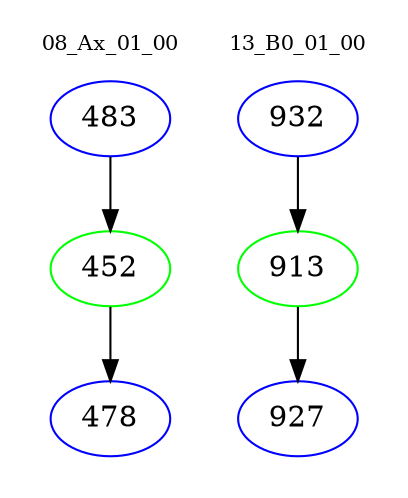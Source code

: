 digraph{
subgraph cluster_0 {
color = white
label = "08_Ax_01_00";
fontsize=10;
T0_483 [label="483", color="blue"]
T0_483 -> T0_452 [color="black"]
T0_452 [label="452", color="green"]
T0_452 -> T0_478 [color="black"]
T0_478 [label="478", color="blue"]
}
subgraph cluster_1 {
color = white
label = "13_B0_01_00";
fontsize=10;
T1_932 [label="932", color="blue"]
T1_932 -> T1_913 [color="black"]
T1_913 [label="913", color="green"]
T1_913 -> T1_927 [color="black"]
T1_927 [label="927", color="blue"]
}
}
